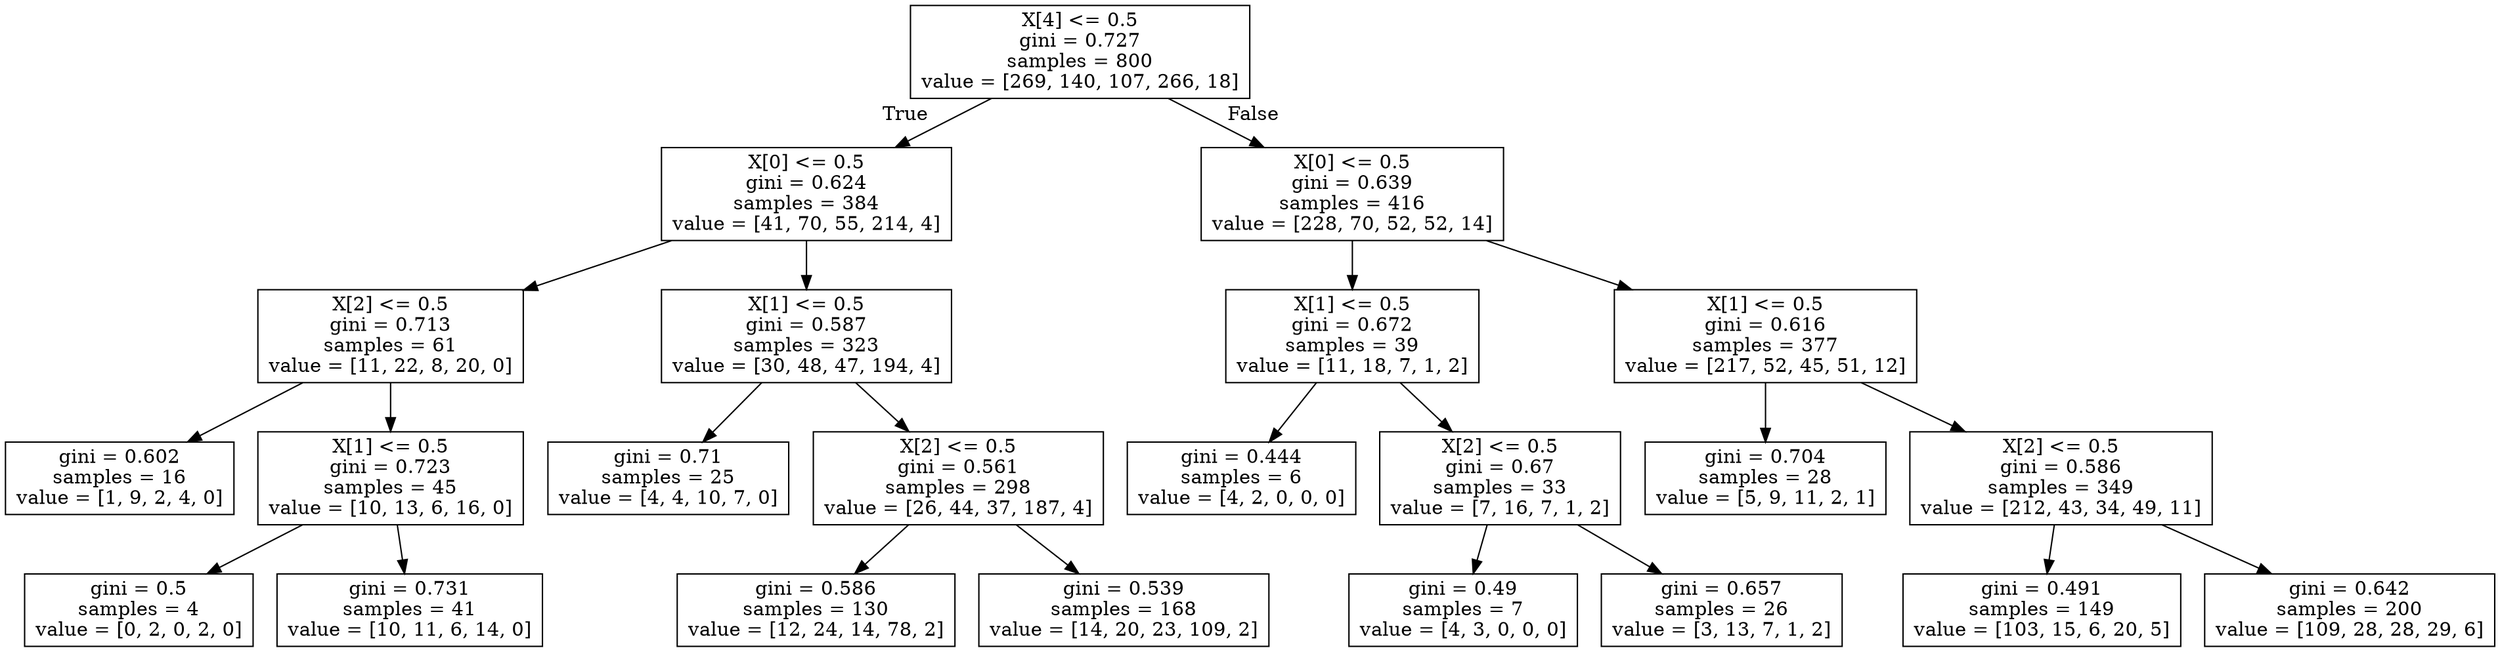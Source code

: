 digraph Tree {
node [shape=box] ;
0 [label="X[4] <= 0.5\ngini = 0.727\nsamples = 800\nvalue = [269, 140, 107, 266, 18]"] ;
1 [label="X[0] <= 0.5\ngini = 0.624\nsamples = 384\nvalue = [41, 70, 55, 214, 4]"] ;
0 -> 1 [labeldistance=2.5, labelangle=45, headlabel="True"] ;
2 [label="X[2] <= 0.5\ngini = 0.713\nsamples = 61\nvalue = [11, 22, 8, 20, 0]"] ;
1 -> 2 ;
3 [label="gini = 0.602\nsamples = 16\nvalue = [1, 9, 2, 4, 0]"] ;
2 -> 3 ;
4 [label="X[1] <= 0.5\ngini = 0.723\nsamples = 45\nvalue = [10, 13, 6, 16, 0]"] ;
2 -> 4 ;
5 [label="gini = 0.5\nsamples = 4\nvalue = [0, 2, 0, 2, 0]"] ;
4 -> 5 ;
6 [label="gini = 0.731\nsamples = 41\nvalue = [10, 11, 6, 14, 0]"] ;
4 -> 6 ;
7 [label="X[1] <= 0.5\ngini = 0.587\nsamples = 323\nvalue = [30, 48, 47, 194, 4]"] ;
1 -> 7 ;
8 [label="gini = 0.71\nsamples = 25\nvalue = [4, 4, 10, 7, 0]"] ;
7 -> 8 ;
9 [label="X[2] <= 0.5\ngini = 0.561\nsamples = 298\nvalue = [26, 44, 37, 187, 4]"] ;
7 -> 9 ;
10 [label="gini = 0.586\nsamples = 130\nvalue = [12, 24, 14, 78, 2]"] ;
9 -> 10 ;
11 [label="gini = 0.539\nsamples = 168\nvalue = [14, 20, 23, 109, 2]"] ;
9 -> 11 ;
12 [label="X[0] <= 0.5\ngini = 0.639\nsamples = 416\nvalue = [228, 70, 52, 52, 14]"] ;
0 -> 12 [labeldistance=2.5, labelangle=-45, headlabel="False"] ;
13 [label="X[1] <= 0.5\ngini = 0.672\nsamples = 39\nvalue = [11, 18, 7, 1, 2]"] ;
12 -> 13 ;
14 [label="gini = 0.444\nsamples = 6\nvalue = [4, 2, 0, 0, 0]"] ;
13 -> 14 ;
15 [label="X[2] <= 0.5\ngini = 0.67\nsamples = 33\nvalue = [7, 16, 7, 1, 2]"] ;
13 -> 15 ;
16 [label="gini = 0.49\nsamples = 7\nvalue = [4, 3, 0, 0, 0]"] ;
15 -> 16 ;
17 [label="gini = 0.657\nsamples = 26\nvalue = [3, 13, 7, 1, 2]"] ;
15 -> 17 ;
18 [label="X[1] <= 0.5\ngini = 0.616\nsamples = 377\nvalue = [217, 52, 45, 51, 12]"] ;
12 -> 18 ;
19 [label="gini = 0.704\nsamples = 28\nvalue = [5, 9, 11, 2, 1]"] ;
18 -> 19 ;
20 [label="X[2] <= 0.5\ngini = 0.586\nsamples = 349\nvalue = [212, 43, 34, 49, 11]"] ;
18 -> 20 ;
21 [label="gini = 0.491\nsamples = 149\nvalue = [103, 15, 6, 20, 5]"] ;
20 -> 21 ;
22 [label="gini = 0.642\nsamples = 200\nvalue = [109, 28, 28, 29, 6]"] ;
20 -> 22 ;
}